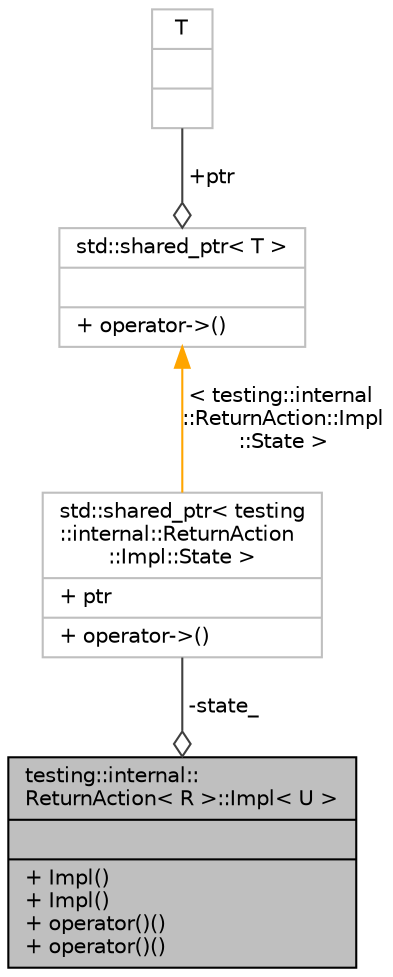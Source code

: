 digraph "testing::internal::ReturnAction&lt; R &gt;::Impl&lt; U &gt;"
{
 // LATEX_PDF_SIZE
  bgcolor="transparent";
  edge [fontname="Helvetica",fontsize="10",labelfontname="Helvetica",labelfontsize="10"];
  node [fontname="Helvetica",fontsize="10",shape=record];
  Node1 [label="{testing::internal::\lReturnAction\< R \>::Impl\< U \>\n||+ Impl()\l+ Impl()\l+ operator()()\l+ operator()()\l}",height=0.2,width=0.4,color="black", fillcolor="grey75", style="filled", fontcolor="black",tooltip=" "];
  Node2 -> Node1 [color="grey25",fontsize="10",style="solid",label=" -state_" ,arrowhead="odiamond",fontname="Helvetica"];
  Node2 [label="{std::shared_ptr\< testing\l::internal::ReturnAction\l::Impl::State \>\n|+ ptr\l|+ operator-\>()\l}",height=0.2,width=0.4,color="grey75",tooltip=" "];
  Node3 -> Node2 [dir="back",color="orange",fontsize="10",style="solid",label=" \< testing::internal\l::ReturnAction::Impl\l::State \>" ,fontname="Helvetica"];
  Node3 [label="{std::shared_ptr\< T \>\n||+ operator-\>()\l}",height=0.2,width=0.4,color="grey75",tooltip=" "];
  Node4 -> Node3 [color="grey25",fontsize="10",style="solid",label=" +ptr" ,arrowhead="odiamond",fontname="Helvetica"];
  Node4 [label="{T\n||}",height=0.2,width=0.4,color="grey75",tooltip=" "];
}

